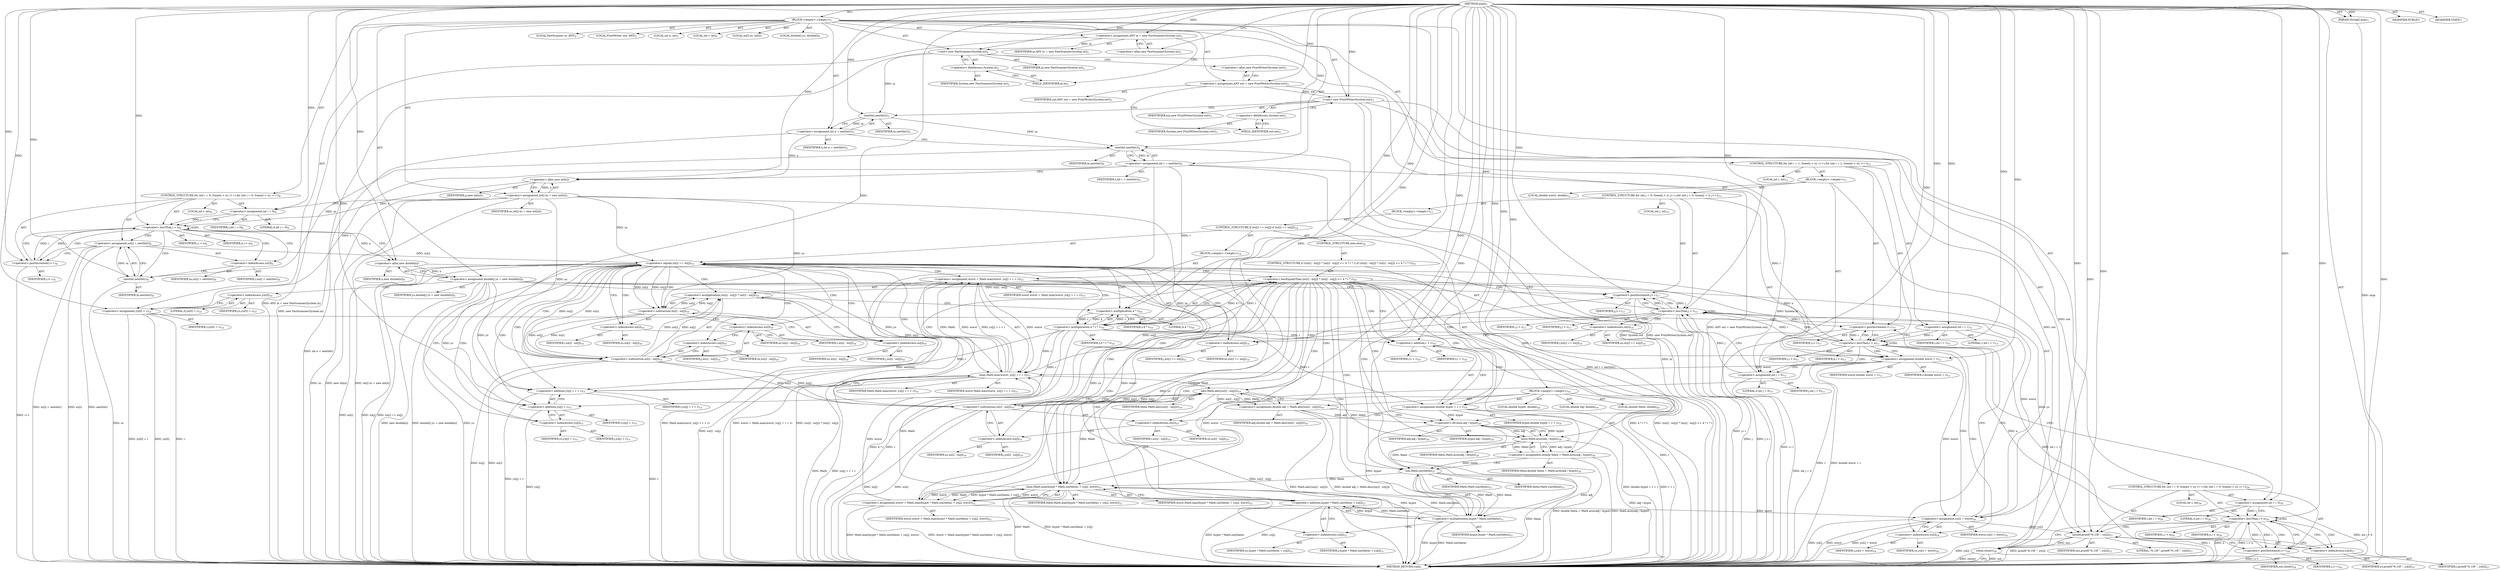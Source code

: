 digraph "main" {  
"21" [label = <(METHOD,main)<SUB>1</SUB>> ]
"22" [label = <(PARAM,String[] args)<SUB>1</SUB>> ]
"23" [label = <(BLOCK,&lt;empty&gt;,&lt;empty&gt;)<SUB>1</SUB>> ]
"4" [label = <(LOCAL,FastScanner in: ANY)<SUB>2</SUB>> ]
"24" [label = <(&lt;operator&gt;.assignment,ANY in = new FastScanner(System.in))<SUB>2</SUB>> ]
"25" [label = <(IDENTIFIER,in,ANY in = new FastScanner(System.in))<SUB>2</SUB>> ]
"26" [label = <(&lt;operator&gt;.alloc,new FastScanner(System.in))<SUB>2</SUB>> ]
"27" [label = <(&lt;init&gt;,new FastScanner(System.in))<SUB>2</SUB>> ]
"3" [label = <(IDENTIFIER,in,new FastScanner(System.in))<SUB>2</SUB>> ]
"28" [label = <(&lt;operator&gt;.fieldAccess,System.in)<SUB>2</SUB>> ]
"29" [label = <(IDENTIFIER,System,new FastScanner(System.in))<SUB>2</SUB>> ]
"30" [label = <(FIELD_IDENTIFIER,in,in)<SUB>2</SUB>> ]
"6" [label = <(LOCAL,PrintWriter out: ANY)<SUB>3</SUB>> ]
"31" [label = <(&lt;operator&gt;.assignment,ANY out = new PrintWriter(System.out))<SUB>3</SUB>> ]
"32" [label = <(IDENTIFIER,out,ANY out = new PrintWriter(System.out))<SUB>3</SUB>> ]
"33" [label = <(&lt;operator&gt;.alloc,new PrintWriter(System.out))<SUB>3</SUB>> ]
"34" [label = <(&lt;init&gt;,new PrintWriter(System.out))<SUB>3</SUB>> ]
"5" [label = <(IDENTIFIER,out,new PrintWriter(System.out))<SUB>3</SUB>> ]
"35" [label = <(&lt;operator&gt;.fieldAccess,System.out)<SUB>3</SUB>> ]
"36" [label = <(IDENTIFIER,System,new PrintWriter(System.out))<SUB>3</SUB>> ]
"37" [label = <(FIELD_IDENTIFIER,out,out)<SUB>3</SUB>> ]
"38" [label = <(LOCAL,int n: int)<SUB>5</SUB>> ]
"39" [label = <(&lt;operator&gt;.assignment,int n = nextInt())<SUB>5</SUB>> ]
"40" [label = <(IDENTIFIER,n,int n = nextInt())<SUB>5</SUB>> ]
"41" [label = <(nextInt,nextInt())<SUB>5</SUB>> ]
"42" [label = <(IDENTIFIER,in,nextInt())<SUB>5</SUB>> ]
"43" [label = <(LOCAL,int r: int)<SUB>6</SUB>> ]
"44" [label = <(&lt;operator&gt;.assignment,int r = nextInt())<SUB>6</SUB>> ]
"45" [label = <(IDENTIFIER,r,int r = nextInt())<SUB>6</SUB>> ]
"46" [label = <(nextInt,nextInt())<SUB>6</SUB>> ]
"47" [label = <(IDENTIFIER,in,nextInt())<SUB>6</SUB>> ]
"48" [label = <(LOCAL,int[] xs: int[])<SUB>7</SUB>> ]
"49" [label = <(&lt;operator&gt;.assignment,int[] xs = new int[n])<SUB>7</SUB>> ]
"50" [label = <(IDENTIFIER,xs,int[] xs = new int[n])<SUB>7</SUB>> ]
"51" [label = <(&lt;operator&gt;.alloc,new int[n])> ]
"52" [label = <(IDENTIFIER,n,new int[n])<SUB>7</SUB>> ]
"53" [label = <(CONTROL_STRUCTURE,for (int i = 0; Some(i &lt; n); i++),for (int i = 0; Some(i &lt; n); i++))<SUB>8</SUB>> ]
"54" [label = <(LOCAL,int i: int)<SUB>8</SUB>> ]
"55" [label = <(&lt;operator&gt;.assignment,int i = 0)<SUB>8</SUB>> ]
"56" [label = <(IDENTIFIER,i,int i = 0)<SUB>8</SUB>> ]
"57" [label = <(LITERAL,0,int i = 0)<SUB>8</SUB>> ]
"58" [label = <(&lt;operator&gt;.lessThan,i &lt; n)<SUB>8</SUB>> ]
"59" [label = <(IDENTIFIER,i,i &lt; n)<SUB>8</SUB>> ]
"60" [label = <(IDENTIFIER,n,i &lt; n)<SUB>8</SUB>> ]
"61" [label = <(&lt;operator&gt;.postIncrement,i++)<SUB>8</SUB>> ]
"62" [label = <(IDENTIFIER,i,i++)<SUB>8</SUB>> ]
"63" [label = <(&lt;operator&gt;.assignment,xs[i] = nextInt())<SUB>8</SUB>> ]
"64" [label = <(&lt;operator&gt;.indexAccess,xs[i])<SUB>8</SUB>> ]
"65" [label = <(IDENTIFIER,xs,xs[i] = nextInt())<SUB>8</SUB>> ]
"66" [label = <(IDENTIFIER,i,xs[i] = nextInt())<SUB>8</SUB>> ]
"67" [label = <(nextInt,nextInt())<SUB>8</SUB>> ]
"68" [label = <(IDENTIFIER,in,nextInt())<SUB>8</SUB>> ]
"69" [label = <(LOCAL,double[] ys: double[])<SUB>9</SUB>> ]
"70" [label = <(&lt;operator&gt;.assignment,double[] ys = new double[n])<SUB>9</SUB>> ]
"71" [label = <(IDENTIFIER,ys,double[] ys = new double[n])<SUB>9</SUB>> ]
"72" [label = <(&lt;operator&gt;.alloc,new double[n])> ]
"73" [label = <(IDENTIFIER,n,new double[n])<SUB>9</SUB>> ]
"74" [label = <(&lt;operator&gt;.assignment,ys[0] = r)<SUB>10</SUB>> ]
"75" [label = <(&lt;operator&gt;.indexAccess,ys[0])<SUB>10</SUB>> ]
"76" [label = <(IDENTIFIER,ys,ys[0] = r)<SUB>10</SUB>> ]
"77" [label = <(LITERAL,0,ys[0] = r)<SUB>10</SUB>> ]
"78" [label = <(IDENTIFIER,r,ys[0] = r)<SUB>10</SUB>> ]
"79" [label = <(CONTROL_STRUCTURE,for (int i = 1; Some(i &lt; n); i++),for (int i = 1; Some(i &lt; n); i++))<SUB>11</SUB>> ]
"80" [label = <(LOCAL,int i: int)<SUB>11</SUB>> ]
"81" [label = <(&lt;operator&gt;.assignment,int i = 1)<SUB>11</SUB>> ]
"82" [label = <(IDENTIFIER,i,int i = 1)<SUB>11</SUB>> ]
"83" [label = <(LITERAL,1,int i = 1)<SUB>11</SUB>> ]
"84" [label = <(&lt;operator&gt;.lessThan,i &lt; n)<SUB>11</SUB>> ]
"85" [label = <(IDENTIFIER,i,i &lt; n)<SUB>11</SUB>> ]
"86" [label = <(IDENTIFIER,n,i &lt; n)<SUB>11</SUB>> ]
"87" [label = <(&lt;operator&gt;.postIncrement,i++)<SUB>11</SUB>> ]
"88" [label = <(IDENTIFIER,i,i++)<SUB>11</SUB>> ]
"89" [label = <(BLOCK,&lt;empty&gt;,&lt;empty&gt;)<SUB>11</SUB>> ]
"90" [label = <(LOCAL,double worst: double)<SUB>12</SUB>> ]
"91" [label = <(&lt;operator&gt;.assignment,double worst = r)<SUB>12</SUB>> ]
"92" [label = <(IDENTIFIER,worst,double worst = r)<SUB>12</SUB>> ]
"93" [label = <(IDENTIFIER,r,double worst = r)<SUB>12</SUB>> ]
"94" [label = <(CONTROL_STRUCTURE,for (int j = 0; Some(j &lt; i); j++),for (int j = 0; Some(j &lt; i); j++))<SUB>13</SUB>> ]
"95" [label = <(LOCAL,int j: int)<SUB>13</SUB>> ]
"96" [label = <(&lt;operator&gt;.assignment,int j = 0)<SUB>13</SUB>> ]
"97" [label = <(IDENTIFIER,j,int j = 0)<SUB>13</SUB>> ]
"98" [label = <(LITERAL,0,int j = 0)<SUB>13</SUB>> ]
"99" [label = <(&lt;operator&gt;.lessThan,j &lt; i)<SUB>13</SUB>> ]
"100" [label = <(IDENTIFIER,j,j &lt; i)<SUB>13</SUB>> ]
"101" [label = <(IDENTIFIER,i,j &lt; i)<SUB>13</SUB>> ]
"102" [label = <(&lt;operator&gt;.postIncrement,j++)<SUB>13</SUB>> ]
"103" [label = <(IDENTIFIER,j,j++)<SUB>13</SUB>> ]
"104" [label = <(BLOCK,&lt;empty&gt;,&lt;empty&gt;)<SUB>13</SUB>> ]
"105" [label = <(CONTROL_STRUCTURE,if (xs[i] == xs[j]),if (xs[i] == xs[j]))<SUB>14</SUB>> ]
"106" [label = <(&lt;operator&gt;.equals,xs[i] == xs[j])<SUB>14</SUB>> ]
"107" [label = <(&lt;operator&gt;.indexAccess,xs[i])<SUB>14</SUB>> ]
"108" [label = <(IDENTIFIER,xs,xs[i] == xs[j])<SUB>14</SUB>> ]
"109" [label = <(IDENTIFIER,i,xs[i] == xs[j])<SUB>14</SUB>> ]
"110" [label = <(&lt;operator&gt;.indexAccess,xs[j])<SUB>14</SUB>> ]
"111" [label = <(IDENTIFIER,xs,xs[i] == xs[j])<SUB>14</SUB>> ]
"112" [label = <(IDENTIFIER,j,xs[i] == xs[j])<SUB>14</SUB>> ]
"113" [label = <(BLOCK,&lt;empty&gt;,&lt;empty&gt;)<SUB>14</SUB>> ]
"114" [label = <(&lt;operator&gt;.assignment,worst = Math.max(worst, ys[j] + r + r))<SUB>15</SUB>> ]
"115" [label = <(IDENTIFIER,worst,worst = Math.max(worst, ys[j] + r + r))<SUB>15</SUB>> ]
"116" [label = <(max,Math.max(worst, ys[j] + r + r))<SUB>15</SUB>> ]
"117" [label = <(IDENTIFIER,Math,Math.max(worst, ys[j] + r + r))<SUB>15</SUB>> ]
"118" [label = <(IDENTIFIER,worst,Math.max(worst, ys[j] + r + r))<SUB>15</SUB>> ]
"119" [label = <(&lt;operator&gt;.addition,ys[j] + r + r)<SUB>15</SUB>> ]
"120" [label = <(&lt;operator&gt;.addition,ys[j] + r)<SUB>15</SUB>> ]
"121" [label = <(&lt;operator&gt;.indexAccess,ys[j])<SUB>15</SUB>> ]
"122" [label = <(IDENTIFIER,ys,ys[j] + r)<SUB>15</SUB>> ]
"123" [label = <(IDENTIFIER,j,ys[j] + r)<SUB>15</SUB>> ]
"124" [label = <(IDENTIFIER,r,ys[j] + r)<SUB>15</SUB>> ]
"125" [label = <(IDENTIFIER,r,ys[j] + r + r)<SUB>15</SUB>> ]
"126" [label = <(CONTROL_STRUCTURE,else,else)<SUB>16</SUB>> ]
"127" [label = <(CONTROL_STRUCTURE,if ((xs[i] - xs[j]) * (xs[i] - xs[j]) &lt;= 4 * r * r),if ((xs[i] - xs[j]) * (xs[i] - xs[j]) &lt;= 4 * r * r))<SUB>16</SUB>> ]
"128" [label = <(&lt;operator&gt;.lessEqualsThan,(xs[i] - xs[j]) * (xs[i] - xs[j]) &lt;= 4 * r * r)<SUB>16</SUB>> ]
"129" [label = <(&lt;operator&gt;.multiplication,(xs[i] - xs[j]) * (xs[i] - xs[j]))<SUB>16</SUB>> ]
"130" [label = <(&lt;operator&gt;.subtraction,xs[i] - xs[j])<SUB>16</SUB>> ]
"131" [label = <(&lt;operator&gt;.indexAccess,xs[i])<SUB>16</SUB>> ]
"132" [label = <(IDENTIFIER,xs,xs[i] - xs[j])<SUB>16</SUB>> ]
"133" [label = <(IDENTIFIER,i,xs[i] - xs[j])<SUB>16</SUB>> ]
"134" [label = <(&lt;operator&gt;.indexAccess,xs[j])<SUB>16</SUB>> ]
"135" [label = <(IDENTIFIER,xs,xs[i] - xs[j])<SUB>16</SUB>> ]
"136" [label = <(IDENTIFIER,j,xs[i] - xs[j])<SUB>16</SUB>> ]
"137" [label = <(&lt;operator&gt;.subtraction,xs[i] - xs[j])<SUB>16</SUB>> ]
"138" [label = <(&lt;operator&gt;.indexAccess,xs[i])<SUB>16</SUB>> ]
"139" [label = <(IDENTIFIER,xs,xs[i] - xs[j])<SUB>16</SUB>> ]
"140" [label = <(IDENTIFIER,i,xs[i] - xs[j])<SUB>16</SUB>> ]
"141" [label = <(&lt;operator&gt;.indexAccess,xs[j])<SUB>16</SUB>> ]
"142" [label = <(IDENTIFIER,xs,xs[i] - xs[j])<SUB>16</SUB>> ]
"143" [label = <(IDENTIFIER,j,xs[i] - xs[j])<SUB>16</SUB>> ]
"144" [label = <(&lt;operator&gt;.multiplication,4 * r * r)<SUB>16</SUB>> ]
"145" [label = <(&lt;operator&gt;.multiplication,4 * r)<SUB>16</SUB>> ]
"146" [label = <(LITERAL,4,4 * r)<SUB>16</SUB>> ]
"147" [label = <(IDENTIFIER,r,4 * r)<SUB>16</SUB>> ]
"148" [label = <(IDENTIFIER,r,4 * r * r)<SUB>16</SUB>> ]
"149" [label = <(BLOCK,&lt;empty&gt;,&lt;empty&gt;)<SUB>16</SUB>> ]
"150" [label = <(LOCAL,double hypot: double)<SUB>18</SUB>> ]
"151" [label = <(&lt;operator&gt;.assignment,double hypot = r + r)<SUB>18</SUB>> ]
"152" [label = <(IDENTIFIER,hypot,double hypot = r + r)<SUB>18</SUB>> ]
"153" [label = <(&lt;operator&gt;.addition,r + r)<SUB>18</SUB>> ]
"154" [label = <(IDENTIFIER,r,r + r)<SUB>18</SUB>> ]
"155" [label = <(IDENTIFIER,r,r + r)<SUB>18</SUB>> ]
"156" [label = <(LOCAL,double adj: double)<SUB>19</SUB>> ]
"157" [label = <(&lt;operator&gt;.assignment,double adj = Math.abs((xs[i] - xs[j])))<SUB>19</SUB>> ]
"158" [label = <(IDENTIFIER,adj,double adj = Math.abs((xs[i] - xs[j])))<SUB>19</SUB>> ]
"159" [label = <(abs,Math.abs((xs[i] - xs[j])))<SUB>19</SUB>> ]
"160" [label = <(IDENTIFIER,Math,Math.abs((xs[i] - xs[j])))<SUB>19</SUB>> ]
"161" [label = <(&lt;operator&gt;.subtraction,xs[i] - xs[j])<SUB>19</SUB>> ]
"162" [label = <(&lt;operator&gt;.indexAccess,xs[i])<SUB>19</SUB>> ]
"163" [label = <(IDENTIFIER,xs,xs[i] - xs[j])<SUB>19</SUB>> ]
"164" [label = <(IDENTIFIER,i,xs[i] - xs[j])<SUB>19</SUB>> ]
"165" [label = <(&lt;operator&gt;.indexAccess,xs[j])<SUB>19</SUB>> ]
"166" [label = <(IDENTIFIER,xs,xs[i] - xs[j])<SUB>19</SUB>> ]
"167" [label = <(IDENTIFIER,j,xs[i] - xs[j])<SUB>19</SUB>> ]
"168" [label = <(LOCAL,double theta: double)<SUB>20</SUB>> ]
"169" [label = <(&lt;operator&gt;.assignment,double theta = Math.acos(adj / hypot))<SUB>20</SUB>> ]
"170" [label = <(IDENTIFIER,theta,double theta = Math.acos(adj / hypot))<SUB>20</SUB>> ]
"171" [label = <(acos,Math.acos(adj / hypot))<SUB>20</SUB>> ]
"172" [label = <(IDENTIFIER,Math,Math.acos(adj / hypot))<SUB>20</SUB>> ]
"173" [label = <(&lt;operator&gt;.division,adj / hypot)<SUB>20</SUB>> ]
"174" [label = <(IDENTIFIER,adj,adj / hypot)<SUB>20</SUB>> ]
"175" [label = <(IDENTIFIER,hypot,adj / hypot)<SUB>20</SUB>> ]
"176" [label = <(&lt;operator&gt;.assignment,worst = Math.max(hypot * Math.sin(theta) + ys[j], worst))<SUB>21</SUB>> ]
"177" [label = <(IDENTIFIER,worst,worst = Math.max(hypot * Math.sin(theta) + ys[j], worst))<SUB>21</SUB>> ]
"178" [label = <(max,Math.max(hypot * Math.sin(theta) + ys[j], worst))<SUB>21</SUB>> ]
"179" [label = <(IDENTIFIER,Math,Math.max(hypot * Math.sin(theta) + ys[j], worst))<SUB>21</SUB>> ]
"180" [label = <(&lt;operator&gt;.addition,hypot * Math.sin(theta) + ys[j])<SUB>21</SUB>> ]
"181" [label = <(&lt;operator&gt;.multiplication,hypot * Math.sin(theta))<SUB>21</SUB>> ]
"182" [label = <(IDENTIFIER,hypot,hypot * Math.sin(theta))<SUB>21</SUB>> ]
"183" [label = <(sin,Math.sin(theta))<SUB>21</SUB>> ]
"184" [label = <(IDENTIFIER,Math,Math.sin(theta))<SUB>21</SUB>> ]
"185" [label = <(IDENTIFIER,theta,Math.sin(theta))<SUB>21</SUB>> ]
"186" [label = <(&lt;operator&gt;.indexAccess,ys[j])<SUB>21</SUB>> ]
"187" [label = <(IDENTIFIER,ys,hypot * Math.sin(theta) + ys[j])<SUB>21</SUB>> ]
"188" [label = <(IDENTIFIER,j,hypot * Math.sin(theta) + ys[j])<SUB>21</SUB>> ]
"189" [label = <(IDENTIFIER,worst,Math.max(hypot * Math.sin(theta) + ys[j], worst))<SUB>21</SUB>> ]
"190" [label = <(&lt;operator&gt;.assignment,ys[i] = worst)<SUB>24</SUB>> ]
"191" [label = <(&lt;operator&gt;.indexAccess,ys[i])<SUB>24</SUB>> ]
"192" [label = <(IDENTIFIER,ys,ys[i] = worst)<SUB>24</SUB>> ]
"193" [label = <(IDENTIFIER,i,ys[i] = worst)<SUB>24</SUB>> ]
"194" [label = <(IDENTIFIER,worst,ys[i] = worst)<SUB>24</SUB>> ]
"195" [label = <(CONTROL_STRUCTURE,for (int i = 0; Some(i &lt; n); i++),for (int i = 0; Some(i &lt; n); i++))<SUB>26</SUB>> ]
"196" [label = <(LOCAL,int i: int)<SUB>26</SUB>> ]
"197" [label = <(&lt;operator&gt;.assignment,int i = 0)<SUB>26</SUB>> ]
"198" [label = <(IDENTIFIER,i,int i = 0)<SUB>26</SUB>> ]
"199" [label = <(LITERAL,0,int i = 0)<SUB>26</SUB>> ]
"200" [label = <(&lt;operator&gt;.lessThan,i &lt; n)<SUB>26</SUB>> ]
"201" [label = <(IDENTIFIER,i,i &lt; n)<SUB>26</SUB>> ]
"202" [label = <(IDENTIFIER,n,i &lt; n)<SUB>26</SUB>> ]
"203" [label = <(&lt;operator&gt;.postIncrement,i++)<SUB>26</SUB>> ]
"204" [label = <(IDENTIFIER,i,i++)<SUB>26</SUB>> ]
"205" [label = <(printf,printf(&quot;%.10f &quot;, ys[i]))<SUB>27</SUB>> ]
"206" [label = <(IDENTIFIER,out,printf(&quot;%.10f &quot;, ys[i]))<SUB>27</SUB>> ]
"207" [label = <(LITERAL,&quot;%.10f &quot;,printf(&quot;%.10f &quot;, ys[i]))<SUB>27</SUB>> ]
"208" [label = <(&lt;operator&gt;.indexAccess,ys[i])<SUB>27</SUB>> ]
"209" [label = <(IDENTIFIER,ys,printf(&quot;%.10f &quot;, ys[i]))<SUB>27</SUB>> ]
"210" [label = <(IDENTIFIER,i,printf(&quot;%.10f &quot;, ys[i]))<SUB>27</SUB>> ]
"211" [label = <(close,close())<SUB>28</SUB>> ]
"212" [label = <(IDENTIFIER,out,close())<SUB>28</SUB>> ]
"213" [label = <(MODIFIER,PUBLIC)> ]
"214" [label = <(MODIFIER,STATIC)> ]
"215" [label = <(METHOD_RETURN,void)<SUB>1</SUB>> ]
  "21" -> "22"  [ label = "AST: "] 
  "21" -> "23"  [ label = "AST: "] 
  "21" -> "213"  [ label = "AST: "] 
  "21" -> "214"  [ label = "AST: "] 
  "21" -> "215"  [ label = "AST: "] 
  "23" -> "4"  [ label = "AST: "] 
  "23" -> "24"  [ label = "AST: "] 
  "23" -> "27"  [ label = "AST: "] 
  "23" -> "6"  [ label = "AST: "] 
  "23" -> "31"  [ label = "AST: "] 
  "23" -> "34"  [ label = "AST: "] 
  "23" -> "38"  [ label = "AST: "] 
  "23" -> "39"  [ label = "AST: "] 
  "23" -> "43"  [ label = "AST: "] 
  "23" -> "44"  [ label = "AST: "] 
  "23" -> "48"  [ label = "AST: "] 
  "23" -> "49"  [ label = "AST: "] 
  "23" -> "53"  [ label = "AST: "] 
  "23" -> "69"  [ label = "AST: "] 
  "23" -> "70"  [ label = "AST: "] 
  "23" -> "74"  [ label = "AST: "] 
  "23" -> "79"  [ label = "AST: "] 
  "23" -> "195"  [ label = "AST: "] 
  "23" -> "211"  [ label = "AST: "] 
  "24" -> "25"  [ label = "AST: "] 
  "24" -> "26"  [ label = "AST: "] 
  "27" -> "3"  [ label = "AST: "] 
  "27" -> "28"  [ label = "AST: "] 
  "28" -> "29"  [ label = "AST: "] 
  "28" -> "30"  [ label = "AST: "] 
  "31" -> "32"  [ label = "AST: "] 
  "31" -> "33"  [ label = "AST: "] 
  "34" -> "5"  [ label = "AST: "] 
  "34" -> "35"  [ label = "AST: "] 
  "35" -> "36"  [ label = "AST: "] 
  "35" -> "37"  [ label = "AST: "] 
  "39" -> "40"  [ label = "AST: "] 
  "39" -> "41"  [ label = "AST: "] 
  "41" -> "42"  [ label = "AST: "] 
  "44" -> "45"  [ label = "AST: "] 
  "44" -> "46"  [ label = "AST: "] 
  "46" -> "47"  [ label = "AST: "] 
  "49" -> "50"  [ label = "AST: "] 
  "49" -> "51"  [ label = "AST: "] 
  "51" -> "52"  [ label = "AST: "] 
  "53" -> "54"  [ label = "AST: "] 
  "53" -> "55"  [ label = "AST: "] 
  "53" -> "58"  [ label = "AST: "] 
  "53" -> "61"  [ label = "AST: "] 
  "53" -> "63"  [ label = "AST: "] 
  "55" -> "56"  [ label = "AST: "] 
  "55" -> "57"  [ label = "AST: "] 
  "58" -> "59"  [ label = "AST: "] 
  "58" -> "60"  [ label = "AST: "] 
  "61" -> "62"  [ label = "AST: "] 
  "63" -> "64"  [ label = "AST: "] 
  "63" -> "67"  [ label = "AST: "] 
  "64" -> "65"  [ label = "AST: "] 
  "64" -> "66"  [ label = "AST: "] 
  "67" -> "68"  [ label = "AST: "] 
  "70" -> "71"  [ label = "AST: "] 
  "70" -> "72"  [ label = "AST: "] 
  "72" -> "73"  [ label = "AST: "] 
  "74" -> "75"  [ label = "AST: "] 
  "74" -> "78"  [ label = "AST: "] 
  "75" -> "76"  [ label = "AST: "] 
  "75" -> "77"  [ label = "AST: "] 
  "79" -> "80"  [ label = "AST: "] 
  "79" -> "81"  [ label = "AST: "] 
  "79" -> "84"  [ label = "AST: "] 
  "79" -> "87"  [ label = "AST: "] 
  "79" -> "89"  [ label = "AST: "] 
  "81" -> "82"  [ label = "AST: "] 
  "81" -> "83"  [ label = "AST: "] 
  "84" -> "85"  [ label = "AST: "] 
  "84" -> "86"  [ label = "AST: "] 
  "87" -> "88"  [ label = "AST: "] 
  "89" -> "90"  [ label = "AST: "] 
  "89" -> "91"  [ label = "AST: "] 
  "89" -> "94"  [ label = "AST: "] 
  "89" -> "190"  [ label = "AST: "] 
  "91" -> "92"  [ label = "AST: "] 
  "91" -> "93"  [ label = "AST: "] 
  "94" -> "95"  [ label = "AST: "] 
  "94" -> "96"  [ label = "AST: "] 
  "94" -> "99"  [ label = "AST: "] 
  "94" -> "102"  [ label = "AST: "] 
  "94" -> "104"  [ label = "AST: "] 
  "96" -> "97"  [ label = "AST: "] 
  "96" -> "98"  [ label = "AST: "] 
  "99" -> "100"  [ label = "AST: "] 
  "99" -> "101"  [ label = "AST: "] 
  "102" -> "103"  [ label = "AST: "] 
  "104" -> "105"  [ label = "AST: "] 
  "105" -> "106"  [ label = "AST: "] 
  "105" -> "113"  [ label = "AST: "] 
  "105" -> "126"  [ label = "AST: "] 
  "106" -> "107"  [ label = "AST: "] 
  "106" -> "110"  [ label = "AST: "] 
  "107" -> "108"  [ label = "AST: "] 
  "107" -> "109"  [ label = "AST: "] 
  "110" -> "111"  [ label = "AST: "] 
  "110" -> "112"  [ label = "AST: "] 
  "113" -> "114"  [ label = "AST: "] 
  "114" -> "115"  [ label = "AST: "] 
  "114" -> "116"  [ label = "AST: "] 
  "116" -> "117"  [ label = "AST: "] 
  "116" -> "118"  [ label = "AST: "] 
  "116" -> "119"  [ label = "AST: "] 
  "119" -> "120"  [ label = "AST: "] 
  "119" -> "125"  [ label = "AST: "] 
  "120" -> "121"  [ label = "AST: "] 
  "120" -> "124"  [ label = "AST: "] 
  "121" -> "122"  [ label = "AST: "] 
  "121" -> "123"  [ label = "AST: "] 
  "126" -> "127"  [ label = "AST: "] 
  "127" -> "128"  [ label = "AST: "] 
  "127" -> "149"  [ label = "AST: "] 
  "128" -> "129"  [ label = "AST: "] 
  "128" -> "144"  [ label = "AST: "] 
  "129" -> "130"  [ label = "AST: "] 
  "129" -> "137"  [ label = "AST: "] 
  "130" -> "131"  [ label = "AST: "] 
  "130" -> "134"  [ label = "AST: "] 
  "131" -> "132"  [ label = "AST: "] 
  "131" -> "133"  [ label = "AST: "] 
  "134" -> "135"  [ label = "AST: "] 
  "134" -> "136"  [ label = "AST: "] 
  "137" -> "138"  [ label = "AST: "] 
  "137" -> "141"  [ label = "AST: "] 
  "138" -> "139"  [ label = "AST: "] 
  "138" -> "140"  [ label = "AST: "] 
  "141" -> "142"  [ label = "AST: "] 
  "141" -> "143"  [ label = "AST: "] 
  "144" -> "145"  [ label = "AST: "] 
  "144" -> "148"  [ label = "AST: "] 
  "145" -> "146"  [ label = "AST: "] 
  "145" -> "147"  [ label = "AST: "] 
  "149" -> "150"  [ label = "AST: "] 
  "149" -> "151"  [ label = "AST: "] 
  "149" -> "156"  [ label = "AST: "] 
  "149" -> "157"  [ label = "AST: "] 
  "149" -> "168"  [ label = "AST: "] 
  "149" -> "169"  [ label = "AST: "] 
  "149" -> "176"  [ label = "AST: "] 
  "151" -> "152"  [ label = "AST: "] 
  "151" -> "153"  [ label = "AST: "] 
  "153" -> "154"  [ label = "AST: "] 
  "153" -> "155"  [ label = "AST: "] 
  "157" -> "158"  [ label = "AST: "] 
  "157" -> "159"  [ label = "AST: "] 
  "159" -> "160"  [ label = "AST: "] 
  "159" -> "161"  [ label = "AST: "] 
  "161" -> "162"  [ label = "AST: "] 
  "161" -> "165"  [ label = "AST: "] 
  "162" -> "163"  [ label = "AST: "] 
  "162" -> "164"  [ label = "AST: "] 
  "165" -> "166"  [ label = "AST: "] 
  "165" -> "167"  [ label = "AST: "] 
  "169" -> "170"  [ label = "AST: "] 
  "169" -> "171"  [ label = "AST: "] 
  "171" -> "172"  [ label = "AST: "] 
  "171" -> "173"  [ label = "AST: "] 
  "173" -> "174"  [ label = "AST: "] 
  "173" -> "175"  [ label = "AST: "] 
  "176" -> "177"  [ label = "AST: "] 
  "176" -> "178"  [ label = "AST: "] 
  "178" -> "179"  [ label = "AST: "] 
  "178" -> "180"  [ label = "AST: "] 
  "178" -> "189"  [ label = "AST: "] 
  "180" -> "181"  [ label = "AST: "] 
  "180" -> "186"  [ label = "AST: "] 
  "181" -> "182"  [ label = "AST: "] 
  "181" -> "183"  [ label = "AST: "] 
  "183" -> "184"  [ label = "AST: "] 
  "183" -> "185"  [ label = "AST: "] 
  "186" -> "187"  [ label = "AST: "] 
  "186" -> "188"  [ label = "AST: "] 
  "190" -> "191"  [ label = "AST: "] 
  "190" -> "194"  [ label = "AST: "] 
  "191" -> "192"  [ label = "AST: "] 
  "191" -> "193"  [ label = "AST: "] 
  "195" -> "196"  [ label = "AST: "] 
  "195" -> "197"  [ label = "AST: "] 
  "195" -> "200"  [ label = "AST: "] 
  "195" -> "203"  [ label = "AST: "] 
  "195" -> "205"  [ label = "AST: "] 
  "197" -> "198"  [ label = "AST: "] 
  "197" -> "199"  [ label = "AST: "] 
  "200" -> "201"  [ label = "AST: "] 
  "200" -> "202"  [ label = "AST: "] 
  "203" -> "204"  [ label = "AST: "] 
  "205" -> "206"  [ label = "AST: "] 
  "205" -> "207"  [ label = "AST: "] 
  "205" -> "208"  [ label = "AST: "] 
  "208" -> "209"  [ label = "AST: "] 
  "208" -> "210"  [ label = "AST: "] 
  "211" -> "212"  [ label = "AST: "] 
  "24" -> "30"  [ label = "CFG: "] 
  "27" -> "33"  [ label = "CFG: "] 
  "31" -> "37"  [ label = "CFG: "] 
  "34" -> "41"  [ label = "CFG: "] 
  "39" -> "46"  [ label = "CFG: "] 
  "44" -> "51"  [ label = "CFG: "] 
  "49" -> "55"  [ label = "CFG: "] 
  "70" -> "75"  [ label = "CFG: "] 
  "74" -> "81"  [ label = "CFG: "] 
  "211" -> "215"  [ label = "CFG: "] 
  "26" -> "24"  [ label = "CFG: "] 
  "28" -> "27"  [ label = "CFG: "] 
  "33" -> "31"  [ label = "CFG: "] 
  "35" -> "34"  [ label = "CFG: "] 
  "41" -> "39"  [ label = "CFG: "] 
  "46" -> "44"  [ label = "CFG: "] 
  "51" -> "49"  [ label = "CFG: "] 
  "55" -> "58"  [ label = "CFG: "] 
  "58" -> "64"  [ label = "CFG: "] 
  "58" -> "72"  [ label = "CFG: "] 
  "61" -> "58"  [ label = "CFG: "] 
  "63" -> "61"  [ label = "CFG: "] 
  "72" -> "70"  [ label = "CFG: "] 
  "75" -> "74"  [ label = "CFG: "] 
  "81" -> "84"  [ label = "CFG: "] 
  "84" -> "91"  [ label = "CFG: "] 
  "84" -> "197"  [ label = "CFG: "] 
  "87" -> "84"  [ label = "CFG: "] 
  "197" -> "200"  [ label = "CFG: "] 
  "200" -> "208"  [ label = "CFG: "] 
  "200" -> "211"  [ label = "CFG: "] 
  "203" -> "200"  [ label = "CFG: "] 
  "205" -> "203"  [ label = "CFG: "] 
  "30" -> "28"  [ label = "CFG: "] 
  "37" -> "35"  [ label = "CFG: "] 
  "64" -> "67"  [ label = "CFG: "] 
  "67" -> "63"  [ label = "CFG: "] 
  "91" -> "96"  [ label = "CFG: "] 
  "190" -> "87"  [ label = "CFG: "] 
  "208" -> "205"  [ label = "CFG: "] 
  "96" -> "99"  [ label = "CFG: "] 
  "99" -> "107"  [ label = "CFG: "] 
  "99" -> "191"  [ label = "CFG: "] 
  "102" -> "99"  [ label = "CFG: "] 
  "191" -> "190"  [ label = "CFG: "] 
  "106" -> "121"  [ label = "CFG: "] 
  "106" -> "131"  [ label = "CFG: "] 
  "107" -> "110"  [ label = "CFG: "] 
  "110" -> "106"  [ label = "CFG: "] 
  "114" -> "102"  [ label = "CFG: "] 
  "116" -> "114"  [ label = "CFG: "] 
  "128" -> "153"  [ label = "CFG: "] 
  "128" -> "102"  [ label = "CFG: "] 
  "119" -> "116"  [ label = "CFG: "] 
  "129" -> "145"  [ label = "CFG: "] 
  "144" -> "128"  [ label = "CFG: "] 
  "151" -> "162"  [ label = "CFG: "] 
  "157" -> "173"  [ label = "CFG: "] 
  "169" -> "183"  [ label = "CFG: "] 
  "176" -> "102"  [ label = "CFG: "] 
  "120" -> "119"  [ label = "CFG: "] 
  "130" -> "138"  [ label = "CFG: "] 
  "137" -> "129"  [ label = "CFG: "] 
  "145" -> "144"  [ label = "CFG: "] 
  "153" -> "151"  [ label = "CFG: "] 
  "159" -> "157"  [ label = "CFG: "] 
  "171" -> "169"  [ label = "CFG: "] 
  "178" -> "176"  [ label = "CFG: "] 
  "121" -> "120"  [ label = "CFG: "] 
  "131" -> "134"  [ label = "CFG: "] 
  "134" -> "130"  [ label = "CFG: "] 
  "138" -> "141"  [ label = "CFG: "] 
  "141" -> "137"  [ label = "CFG: "] 
  "161" -> "159"  [ label = "CFG: "] 
  "173" -> "171"  [ label = "CFG: "] 
  "180" -> "178"  [ label = "CFG: "] 
  "162" -> "165"  [ label = "CFG: "] 
  "165" -> "161"  [ label = "CFG: "] 
  "181" -> "186"  [ label = "CFG: "] 
  "186" -> "180"  [ label = "CFG: "] 
  "183" -> "181"  [ label = "CFG: "] 
  "21" -> "26"  [ label = "CFG: "] 
  "22" -> "215"  [ label = "DDG: args"] 
  "24" -> "215"  [ label = "DDG: ANY in = new FastScanner(System.in)"] 
  "27" -> "215"  [ label = "DDG: System.in"] 
  "27" -> "215"  [ label = "DDG: new FastScanner(System.in)"] 
  "31" -> "215"  [ label = "DDG: ANY out = new PrintWriter(System.out)"] 
  "34" -> "215"  [ label = "DDG: System.out"] 
  "34" -> "215"  [ label = "DDG: new PrintWriter(System.out)"] 
  "39" -> "215"  [ label = "DDG: int n = nextInt()"] 
  "46" -> "215"  [ label = "DDG: in"] 
  "44" -> "215"  [ label = "DDG: nextInt()"] 
  "44" -> "215"  [ label = "DDG: int r = nextInt()"] 
  "49" -> "215"  [ label = "DDG: xs"] 
  "49" -> "215"  [ label = "DDG: new int[n]"] 
  "49" -> "215"  [ label = "DDG: int[] xs = new int[n]"] 
  "70" -> "215"  [ label = "DDG: ys"] 
  "70" -> "215"  [ label = "DDG: new double[n]"] 
  "70" -> "215"  [ label = "DDG: double[] ys = new double[n]"] 
  "74" -> "215"  [ label = "DDG: ys[0]"] 
  "74" -> "215"  [ label = "DDG: r"] 
  "74" -> "215"  [ label = "DDG: ys[0] = r"] 
  "81" -> "215"  [ label = "DDG: int i = 1"] 
  "197" -> "215"  [ label = "DDG: int i = 0"] 
  "200" -> "215"  [ label = "DDG: i"] 
  "200" -> "215"  [ label = "DDG: n"] 
  "200" -> "215"  [ label = "DDG: i &lt; n"] 
  "211" -> "215"  [ label = "DDG: out"] 
  "211" -> "215"  [ label = "DDG: close()"] 
  "205" -> "215"  [ label = "DDG: ys[i]"] 
  "205" -> "215"  [ label = "DDG: printf(&quot;%.10f &quot;, ys[i])"] 
  "203" -> "215"  [ label = "DDG: i++"] 
  "91" -> "215"  [ label = "DDG: r"] 
  "91" -> "215"  [ label = "DDG: double worst = r"] 
  "96" -> "215"  [ label = "DDG: int j = 0"] 
  "99" -> "215"  [ label = "DDG: j"] 
  "99" -> "215"  [ label = "DDG: j &lt; i"] 
  "190" -> "215"  [ label = "DDG: ys[i]"] 
  "190" -> "215"  [ label = "DDG: worst"] 
  "190" -> "215"  [ label = "DDG: ys[i] = worst"] 
  "87" -> "215"  [ label = "DDG: i++"] 
  "106" -> "215"  [ label = "DDG: xs[i]"] 
  "106" -> "215"  [ label = "DDG: xs[j]"] 
  "106" -> "215"  [ label = "DDG: xs[i] == xs[j]"] 
  "129" -> "215"  [ label = "DDG: xs[i] - xs[j]"] 
  "137" -> "215"  [ label = "DDG: xs[i]"] 
  "137" -> "215"  [ label = "DDG: xs[j]"] 
  "128" -> "215"  [ label = "DDG: (xs[i] - xs[j]) * (xs[i] - xs[j])"] 
  "144" -> "215"  [ label = "DDG: 4 * r"] 
  "144" -> "215"  [ label = "DDG: r"] 
  "128" -> "215"  [ label = "DDG: 4 * r * r"] 
  "128" -> "215"  [ label = "DDG: (xs[i] - xs[j]) * (xs[i] - xs[j]) &lt;= 4 * r * r"] 
  "153" -> "215"  [ label = "DDG: r"] 
  "151" -> "215"  [ label = "DDG: r + r"] 
  "151" -> "215"  [ label = "DDG: double hypot = r + r"] 
  "161" -> "215"  [ label = "DDG: xs[i]"] 
  "161" -> "215"  [ label = "DDG: xs[j]"] 
  "159" -> "215"  [ label = "DDG: xs[i] - xs[j]"] 
  "157" -> "215"  [ label = "DDG: Math.abs((xs[i] - xs[j]))"] 
  "157" -> "215"  [ label = "DDG: double adj = Math.abs((xs[i] - xs[j]))"] 
  "173" -> "215"  [ label = "DDG: adj"] 
  "171" -> "215"  [ label = "DDG: adj / hypot"] 
  "169" -> "215"  [ label = "DDG: Math.acos(adj / hypot)"] 
  "169" -> "215"  [ label = "DDG: double theta = Math.acos(adj / hypot)"] 
  "178" -> "215"  [ label = "DDG: Math"] 
  "181" -> "215"  [ label = "DDG: hypot"] 
  "183" -> "215"  [ label = "DDG: theta"] 
  "181" -> "215"  [ label = "DDG: Math.sin(theta)"] 
  "180" -> "215"  [ label = "DDG: hypot * Math.sin(theta)"] 
  "180" -> "215"  [ label = "DDG: ys[j]"] 
  "178" -> "215"  [ label = "DDG: hypot * Math.sin(theta) + ys[j]"] 
  "176" -> "215"  [ label = "DDG: Math.max(hypot * Math.sin(theta) + ys[j], worst)"] 
  "176" -> "215"  [ label = "DDG: worst = Math.max(hypot * Math.sin(theta) + ys[j], worst)"] 
  "116" -> "215"  [ label = "DDG: Math"] 
  "120" -> "215"  [ label = "DDG: ys[j]"] 
  "119" -> "215"  [ label = "DDG: ys[j] + r"] 
  "119" -> "215"  [ label = "DDG: r"] 
  "116" -> "215"  [ label = "DDG: ys[j] + r + r"] 
  "114" -> "215"  [ label = "DDG: Math.max(worst, ys[j] + r + r)"] 
  "114" -> "215"  [ label = "DDG: worst = Math.max(worst, ys[j] + r + r)"] 
  "102" -> "215"  [ label = "DDG: j++"] 
  "63" -> "215"  [ label = "DDG: xs[i]"] 
  "67" -> "215"  [ label = "DDG: in"] 
  "63" -> "215"  [ label = "DDG: nextInt()"] 
  "63" -> "215"  [ label = "DDG: xs[i] = nextInt()"] 
  "61" -> "215"  [ label = "DDG: i++"] 
  "21" -> "22"  [ label = "DDG: "] 
  "21" -> "24"  [ label = "DDG: "] 
  "21" -> "31"  [ label = "DDG: "] 
  "41" -> "39"  [ label = "DDG: in"] 
  "46" -> "44"  [ label = "DDG: in"] 
  "51" -> "49"  [ label = "DDG: n"] 
  "72" -> "70"  [ label = "DDG: n"] 
  "44" -> "74"  [ label = "DDG: r"] 
  "21" -> "74"  [ label = "DDG: "] 
  "24" -> "27"  [ label = "DDG: in"] 
  "21" -> "27"  [ label = "DDG: "] 
  "31" -> "34"  [ label = "DDG: out"] 
  "21" -> "34"  [ label = "DDG: "] 
  "21" -> "55"  [ label = "DDG: "] 
  "67" -> "63"  [ label = "DDG: in"] 
  "21" -> "81"  [ label = "DDG: "] 
  "21" -> "197"  [ label = "DDG: "] 
  "34" -> "211"  [ label = "DDG: out"] 
  "205" -> "211"  [ label = "DDG: out"] 
  "21" -> "211"  [ label = "DDG: "] 
  "27" -> "41"  [ label = "DDG: in"] 
  "21" -> "41"  [ label = "DDG: "] 
  "41" -> "46"  [ label = "DDG: in"] 
  "21" -> "46"  [ label = "DDG: "] 
  "39" -> "51"  [ label = "DDG: n"] 
  "21" -> "51"  [ label = "DDG: "] 
  "55" -> "58"  [ label = "DDG: i"] 
  "61" -> "58"  [ label = "DDG: i"] 
  "21" -> "58"  [ label = "DDG: "] 
  "51" -> "58"  [ label = "DDG: n"] 
  "58" -> "61"  [ label = "DDG: i"] 
  "21" -> "61"  [ label = "DDG: "] 
  "58" -> "72"  [ label = "DDG: n"] 
  "21" -> "72"  [ label = "DDG: "] 
  "81" -> "84"  [ label = "DDG: i"] 
  "87" -> "84"  [ label = "DDG: i"] 
  "21" -> "84"  [ label = "DDG: "] 
  "72" -> "84"  [ label = "DDG: n"] 
  "99" -> "87"  [ label = "DDG: i"] 
  "21" -> "87"  [ label = "DDG: "] 
  "144" -> "91"  [ label = "DDG: r"] 
  "21" -> "91"  [ label = "DDG: "] 
  "44" -> "91"  [ label = "DDG: r"] 
  "91" -> "190"  [ label = "DDG: worst"] 
  "176" -> "190"  [ label = "DDG: worst"] 
  "114" -> "190"  [ label = "DDG: worst"] 
  "21" -> "190"  [ label = "DDG: "] 
  "197" -> "200"  [ label = "DDG: i"] 
  "203" -> "200"  [ label = "DDG: i"] 
  "21" -> "200"  [ label = "DDG: "] 
  "84" -> "200"  [ label = "DDG: n"] 
  "200" -> "203"  [ label = "DDG: i"] 
  "21" -> "203"  [ label = "DDG: "] 
  "34" -> "205"  [ label = "DDG: out"] 
  "21" -> "205"  [ label = "DDG: "] 
  "70" -> "205"  [ label = "DDG: ys"] 
  "190" -> "205"  [ label = "DDG: ys[i]"] 
  "46" -> "67"  [ label = "DDG: in"] 
  "21" -> "67"  [ label = "DDG: "] 
  "21" -> "96"  [ label = "DDG: "] 
  "96" -> "99"  [ label = "DDG: j"] 
  "102" -> "99"  [ label = "DDG: j"] 
  "21" -> "99"  [ label = "DDG: "] 
  "84" -> "99"  [ label = "DDG: i"] 
  "99" -> "102"  [ label = "DDG: j"] 
  "21" -> "102"  [ label = "DDG: "] 
  "49" -> "106"  [ label = "DDG: xs"] 
  "137" -> "106"  [ label = "DDG: xs[i]"] 
  "161" -> "106"  [ label = "DDG: xs[i]"] 
  "63" -> "106"  [ label = "DDG: xs[i]"] 
  "137" -> "106"  [ label = "DDG: xs[j]"] 
  "161" -> "106"  [ label = "DDG: xs[j]"] 
  "116" -> "114"  [ label = "DDG: Math"] 
  "116" -> "114"  [ label = "DDG: worst"] 
  "116" -> "114"  [ label = "DDG: ys[j] + r + r"] 
  "178" -> "116"  [ label = "DDG: Math"] 
  "21" -> "116"  [ label = "DDG: "] 
  "91" -> "116"  [ label = "DDG: worst"] 
  "176" -> "116"  [ label = "DDG: worst"] 
  "114" -> "116"  [ label = "DDG: worst"] 
  "70" -> "116"  [ label = "DDG: ys"] 
  "144" -> "116"  [ label = "DDG: r"] 
  "129" -> "128"  [ label = "DDG: xs[i] - xs[j]"] 
  "144" -> "128"  [ label = "DDG: 4 * r"] 
  "144" -> "128"  [ label = "DDG: r"] 
  "144" -> "151"  [ label = "DDG: r"] 
  "21" -> "151"  [ label = "DDG: "] 
  "159" -> "157"  [ label = "DDG: Math"] 
  "159" -> "157"  [ label = "DDG: xs[i] - xs[j]"] 
  "171" -> "169"  [ label = "DDG: Math"] 
  "171" -> "169"  [ label = "DDG: adj / hypot"] 
  "178" -> "176"  [ label = "DDG: Math"] 
  "178" -> "176"  [ label = "DDG: hypot * Math.sin(theta) + ys[j]"] 
  "178" -> "176"  [ label = "DDG: worst"] 
  "70" -> "119"  [ label = "DDG: ys"] 
  "144" -> "119"  [ label = "DDG: r"] 
  "21" -> "119"  [ label = "DDG: "] 
  "130" -> "129"  [ label = "DDG: xs[i]"] 
  "130" -> "129"  [ label = "DDG: xs[j]"] 
  "137" -> "129"  [ label = "DDG: xs[i]"] 
  "137" -> "129"  [ label = "DDG: xs[j]"] 
  "145" -> "144"  [ label = "DDG: 4"] 
  "145" -> "144"  [ label = "DDG: r"] 
  "21" -> "144"  [ label = "DDG: "] 
  "70" -> "120"  [ label = "DDG: ys"] 
  "144" -> "120"  [ label = "DDG: r"] 
  "21" -> "120"  [ label = "DDG: "] 
  "49" -> "130"  [ label = "DDG: xs"] 
  "106" -> "130"  [ label = "DDG: xs[i]"] 
  "106" -> "130"  [ label = "DDG: xs[j]"] 
  "49" -> "137"  [ label = "DDG: xs"] 
  "130" -> "137"  [ label = "DDG: xs[i]"] 
  "130" -> "137"  [ label = "DDG: xs[j]"] 
  "21" -> "145"  [ label = "DDG: "] 
  "144" -> "145"  [ label = "DDG: r"] 
  "44" -> "145"  [ label = "DDG: r"] 
  "144" -> "153"  [ label = "DDG: r"] 
  "21" -> "153"  [ label = "DDG: "] 
  "178" -> "159"  [ label = "DDG: Math"] 
  "116" -> "159"  [ label = "DDG: Math"] 
  "21" -> "159"  [ label = "DDG: "] 
  "161" -> "159"  [ label = "DDG: xs[i]"] 
  "161" -> "159"  [ label = "DDG: xs[j]"] 
  "159" -> "171"  [ label = "DDG: Math"] 
  "21" -> "171"  [ label = "DDG: "] 
  "173" -> "171"  [ label = "DDG: adj"] 
  "173" -> "171"  [ label = "DDG: hypot"] 
  "183" -> "178"  [ label = "DDG: Math"] 
  "21" -> "178"  [ label = "DDG: "] 
  "181" -> "178"  [ label = "DDG: hypot"] 
  "181" -> "178"  [ label = "DDG: Math.sin(theta)"] 
  "70" -> "178"  [ label = "DDG: ys"] 
  "91" -> "178"  [ label = "DDG: worst"] 
  "176" -> "178"  [ label = "DDG: worst"] 
  "114" -> "178"  [ label = "DDG: worst"] 
  "49" -> "161"  [ label = "DDG: xs"] 
  "137" -> "161"  [ label = "DDG: xs[i]"] 
  "137" -> "161"  [ label = "DDG: xs[j]"] 
  "157" -> "173"  [ label = "DDG: adj"] 
  "21" -> "173"  [ label = "DDG: "] 
  "151" -> "173"  [ label = "DDG: hypot"] 
  "181" -> "180"  [ label = "DDG: hypot"] 
  "181" -> "180"  [ label = "DDG: Math.sin(theta)"] 
  "70" -> "180"  [ label = "DDG: ys"] 
  "173" -> "181"  [ label = "DDG: hypot"] 
  "21" -> "181"  [ label = "DDG: "] 
  "183" -> "181"  [ label = "DDG: Math"] 
  "183" -> "181"  [ label = "DDG: theta"] 
  "171" -> "183"  [ label = "DDG: Math"] 
  "21" -> "183"  [ label = "DDG: "] 
  "169" -> "183"  [ label = "DDG: theta"] 
  "58" -> "64"  [ label = "CDG: "] 
  "58" -> "67"  [ label = "CDG: "] 
  "58" -> "58"  [ label = "CDG: "] 
  "58" -> "61"  [ label = "CDG: "] 
  "58" -> "63"  [ label = "CDG: "] 
  "84" -> "96"  [ label = "CDG: "] 
  "84" -> "84"  [ label = "CDG: "] 
  "84" -> "87"  [ label = "CDG: "] 
  "84" -> "91"  [ label = "CDG: "] 
  "84" -> "191"  [ label = "CDG: "] 
  "84" -> "190"  [ label = "CDG: "] 
  "84" -> "99"  [ label = "CDG: "] 
  "200" -> "208"  [ label = "CDG: "] 
  "200" -> "205"  [ label = "CDG: "] 
  "200" -> "200"  [ label = "CDG: "] 
  "200" -> "203"  [ label = "CDG: "] 
  "99" -> "107"  [ label = "CDG: "] 
  "99" -> "102"  [ label = "CDG: "] 
  "99" -> "99"  [ label = "CDG: "] 
  "99" -> "106"  [ label = "CDG: "] 
  "99" -> "110"  [ label = "CDG: "] 
  "106" -> "120"  [ label = "CDG: "] 
  "106" -> "145"  [ label = "CDG: "] 
  "106" -> "128"  [ label = "CDG: "] 
  "106" -> "114"  [ label = "CDG: "] 
  "106" -> "131"  [ label = "CDG: "] 
  "106" -> "119"  [ label = "CDG: "] 
  "106" -> "121"  [ label = "CDG: "] 
  "106" -> "144"  [ label = "CDG: "] 
  "106" -> "129"  [ label = "CDG: "] 
  "106" -> "134"  [ label = "CDG: "] 
  "106" -> "138"  [ label = "CDG: "] 
  "106" -> "137"  [ label = "CDG: "] 
  "106" -> "130"  [ label = "CDG: "] 
  "106" -> "141"  [ label = "CDG: "] 
  "106" -> "116"  [ label = "CDG: "] 
  "128" -> "169"  [ label = "CDG: "] 
  "128" -> "161"  [ label = "CDG: "] 
  "128" -> "178"  [ label = "CDG: "] 
  "128" -> "151"  [ label = "CDG: "] 
  "128" -> "162"  [ label = "CDG: "] 
  "128" -> "153"  [ label = "CDG: "] 
  "128" -> "181"  [ label = "CDG: "] 
  "128" -> "173"  [ label = "CDG: "] 
  "128" -> "186"  [ label = "CDG: "] 
  "128" -> "180"  [ label = "CDG: "] 
  "128" -> "171"  [ label = "CDG: "] 
  "128" -> "183"  [ label = "CDG: "] 
  "128" -> "157"  [ label = "CDG: "] 
  "128" -> "159"  [ label = "CDG: "] 
  "128" -> "176"  [ label = "CDG: "] 
  "128" -> "165"  [ label = "CDG: "] 
}
